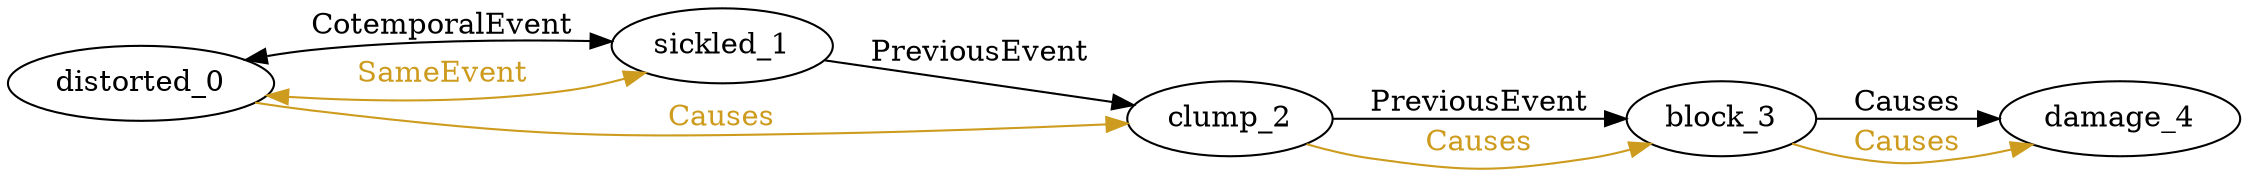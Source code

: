 digraph finite_state_machine { 
	rankdir=LR;
	size="50,50";
node0 [label = "distorted_0"]
node1 [label = "sickled_1"]
node2 [label = "clump_2"]
node3 [label = "block_3"]
node4 [label = "damage_4"]
node0 -> node1 [ label = "CotemporalEvent" fontcolor="black" dir = "both" color = "Black"];
node0 -> node1 [ label = "SameEvent" fontcolor="goldenrod3" dir = "both" color = "goldenrod3"];
node0 -> node2 [ label = "Causes" fontcolor="goldenrod3"  color = "goldenrod3"];
node1 -> node2 [ label = "PreviousEvent" fontcolor="black"  color = "Black"];
node2 -> node3 [ label = "PreviousEvent" fontcolor="black"  color = "Black"];
node2 -> node3 [ label = "Causes" fontcolor="goldenrod3"  color = "goldenrod3"];
node3 -> node4 [ label = "Causes" fontcolor="black"  color = "Black"];
node3 -> node4 [ label = "Causes" fontcolor="goldenrod3"  color = "goldenrod3"];
}